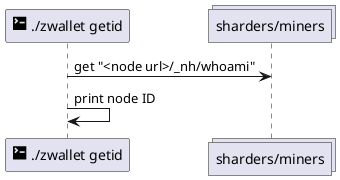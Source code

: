 @startuml
participant "<size:20><&terminal></size> ./zwallet getid" as cli
collections "sharders/miners" as nodes

cli -> nodes: get "<node url>/_nh/whoami"
cli -> cli: print node ID

@enduml
